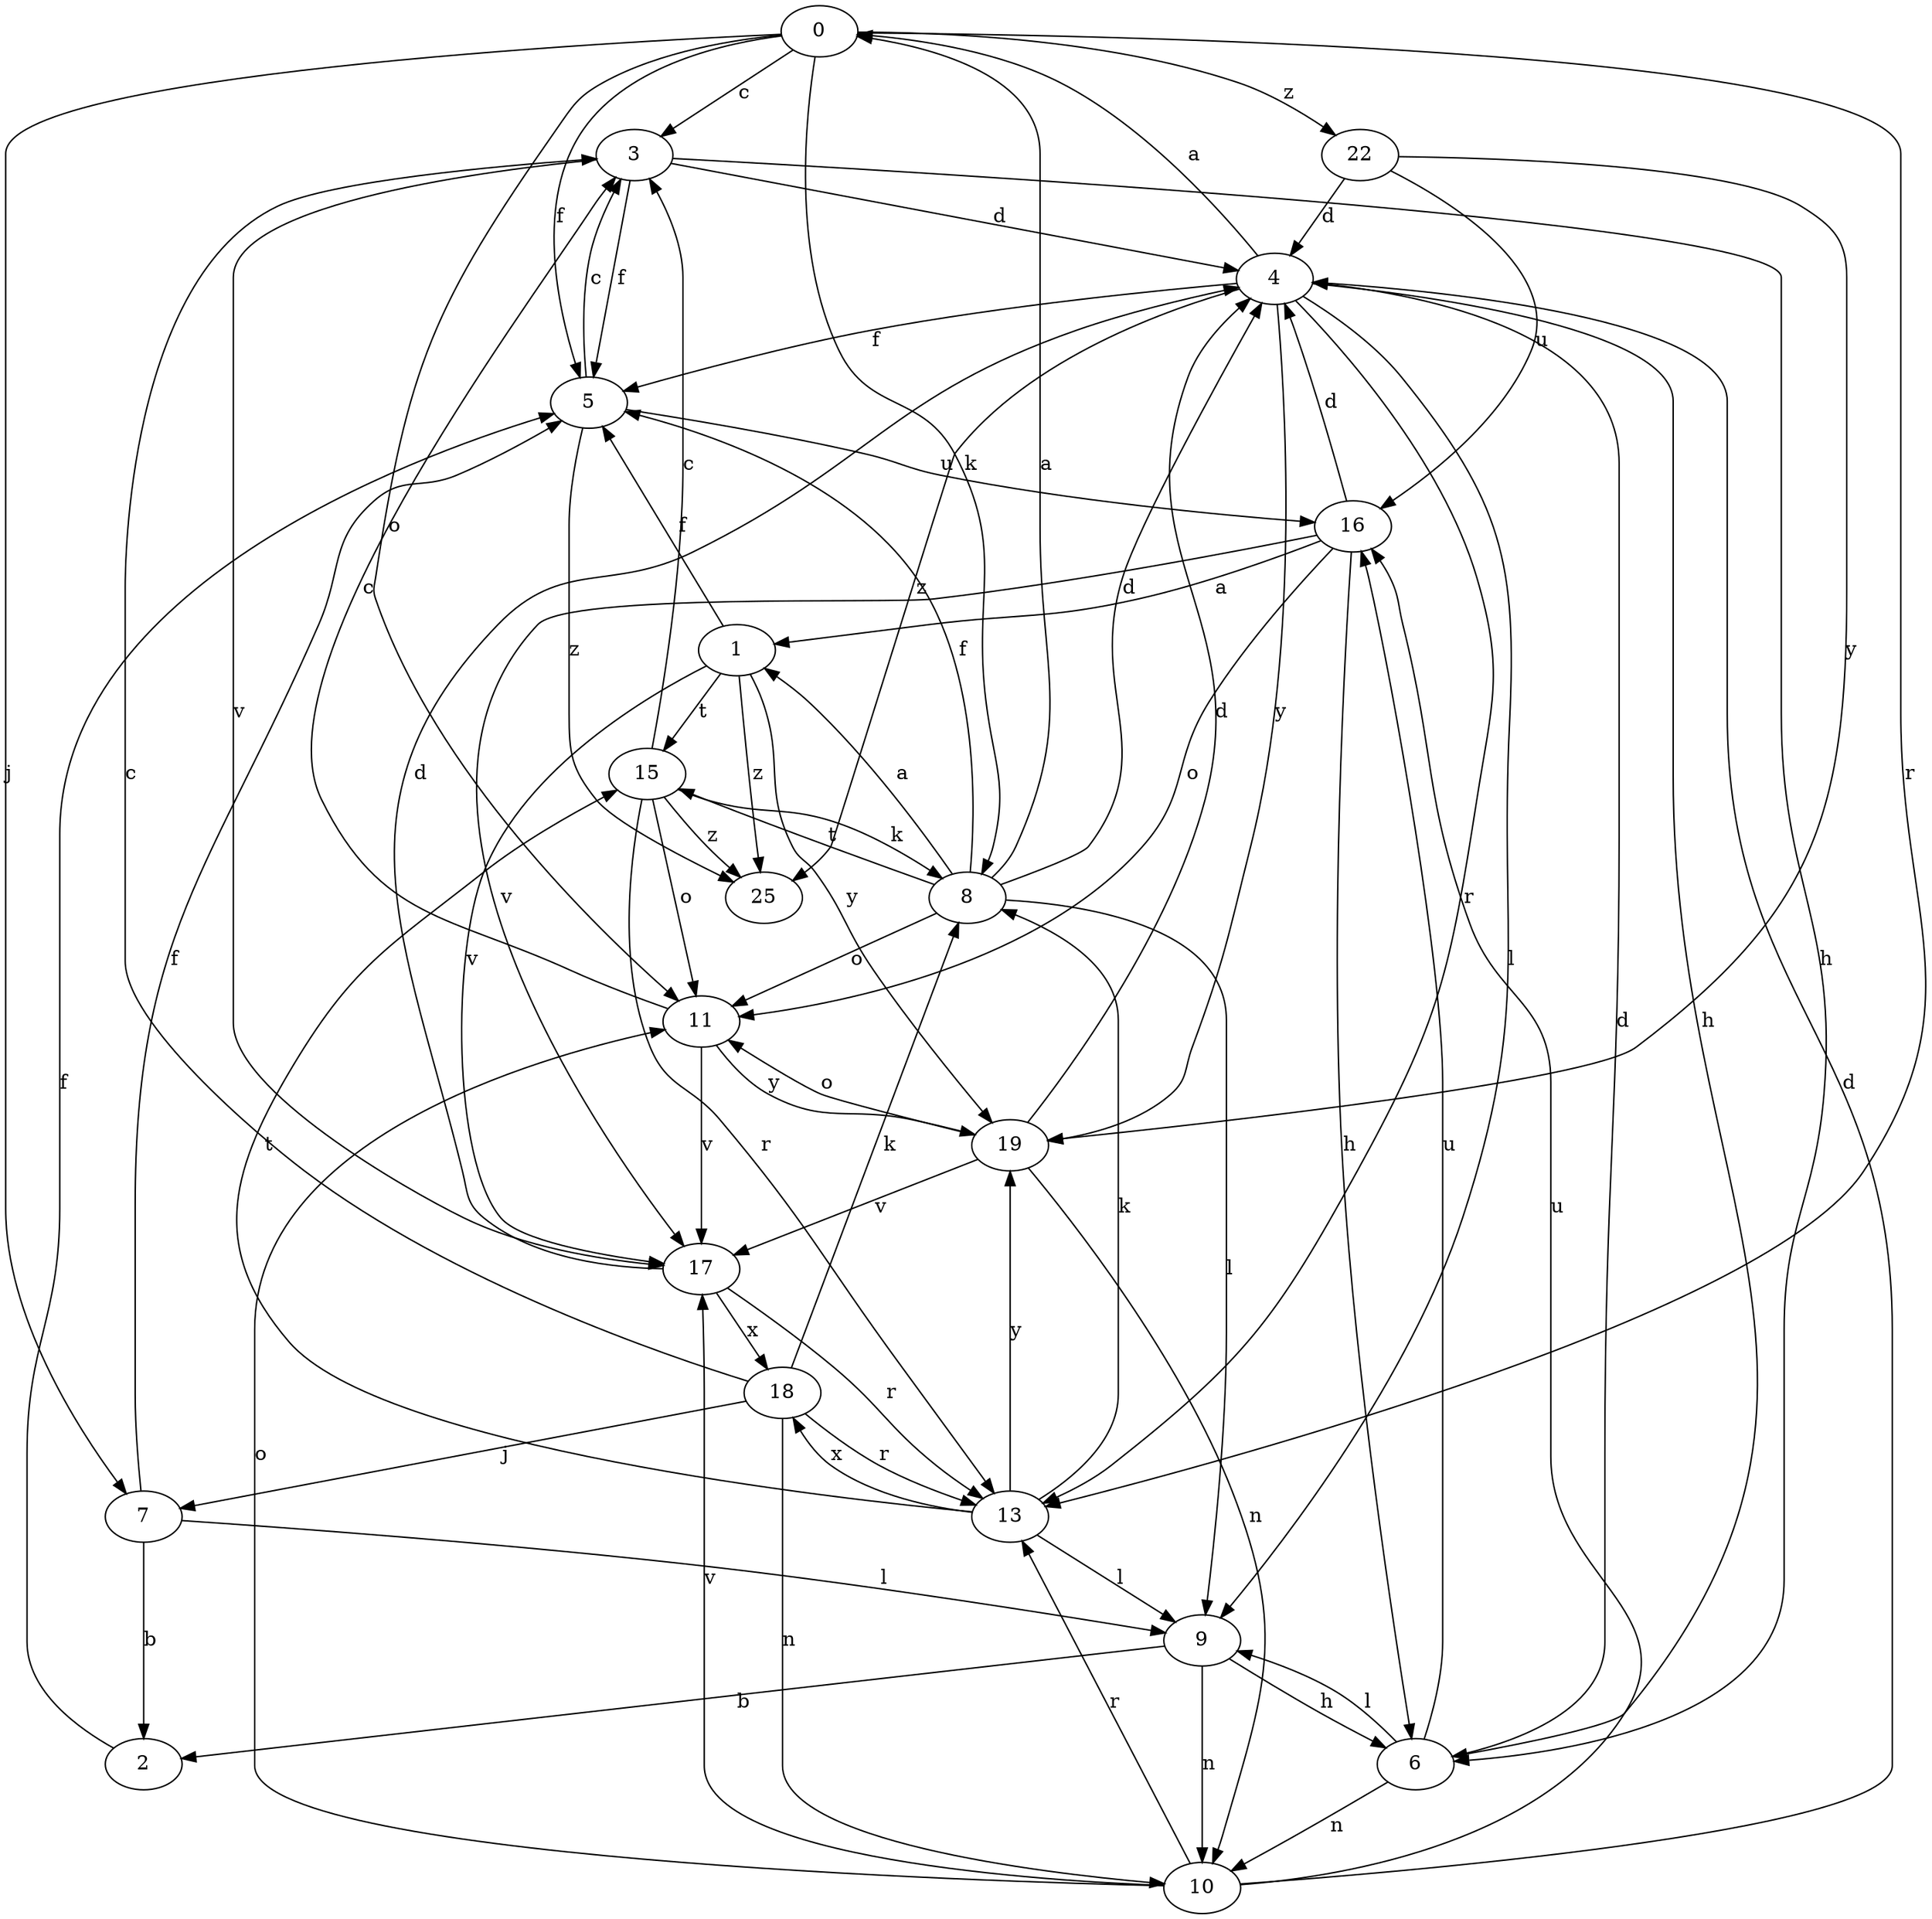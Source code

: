 strict digraph  {
0;
1;
2;
3;
4;
5;
6;
7;
8;
9;
10;
11;
13;
15;
16;
17;
18;
19;
22;
25;
0 -> 3  [label=c];
0 -> 5  [label=f];
0 -> 7  [label=j];
0 -> 8  [label=k];
0 -> 11  [label=o];
0 -> 13  [label=r];
0 -> 22  [label=z];
1 -> 5  [label=f];
1 -> 15  [label=t];
1 -> 17  [label=v];
1 -> 19  [label=y];
1 -> 25  [label=z];
2 -> 5  [label=f];
3 -> 4  [label=d];
3 -> 5  [label=f];
3 -> 6  [label=h];
3 -> 17  [label=v];
4 -> 0  [label=a];
4 -> 5  [label=f];
4 -> 6  [label=h];
4 -> 9  [label=l];
4 -> 13  [label=r];
4 -> 19  [label=y];
4 -> 25  [label=z];
5 -> 3  [label=c];
5 -> 16  [label=u];
5 -> 25  [label=z];
6 -> 4  [label=d];
6 -> 9  [label=l];
6 -> 10  [label=n];
6 -> 16  [label=u];
7 -> 2  [label=b];
7 -> 5  [label=f];
7 -> 9  [label=l];
8 -> 0  [label=a];
8 -> 1  [label=a];
8 -> 4  [label=d];
8 -> 5  [label=f];
8 -> 9  [label=l];
8 -> 11  [label=o];
8 -> 15  [label=t];
9 -> 2  [label=b];
9 -> 6  [label=h];
9 -> 10  [label=n];
10 -> 4  [label=d];
10 -> 11  [label=o];
10 -> 13  [label=r];
10 -> 16  [label=u];
10 -> 17  [label=v];
11 -> 3  [label=c];
11 -> 17  [label=v];
11 -> 19  [label=y];
13 -> 8  [label=k];
13 -> 9  [label=l];
13 -> 15  [label=t];
13 -> 18  [label=x];
13 -> 19  [label=y];
15 -> 3  [label=c];
15 -> 8  [label=k];
15 -> 11  [label=o];
15 -> 13  [label=r];
15 -> 25  [label=z];
16 -> 1  [label=a];
16 -> 4  [label=d];
16 -> 6  [label=h];
16 -> 11  [label=o];
16 -> 17  [label=v];
17 -> 4  [label=d];
17 -> 13  [label=r];
17 -> 18  [label=x];
18 -> 3  [label=c];
18 -> 7  [label=j];
18 -> 8  [label=k];
18 -> 10  [label=n];
18 -> 13  [label=r];
19 -> 4  [label=d];
19 -> 10  [label=n];
19 -> 11  [label=o];
19 -> 17  [label=v];
22 -> 4  [label=d];
22 -> 16  [label=u];
22 -> 19  [label=y];
}
